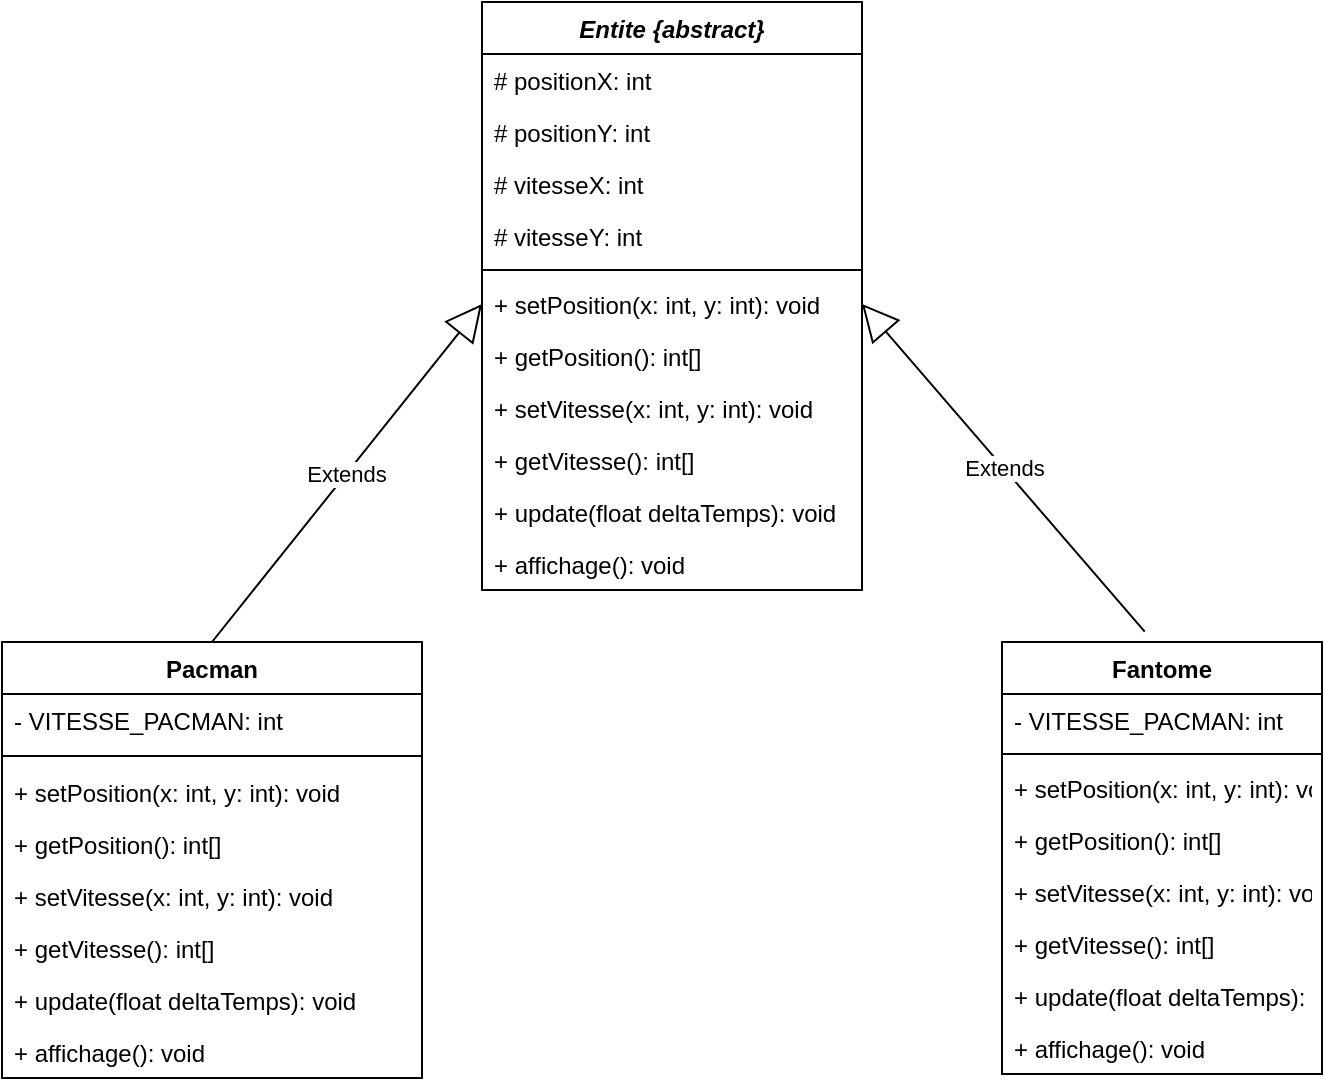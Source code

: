 <mxfile version="16.6.2" type="device"><diagram id="C5RBs43oDa-KdzZeNtuy" name="Page-1"><mxGraphModel dx="868" dy="482" grid="1" gridSize="10" guides="1" tooltips="1" connect="1" arrows="1" fold="1" page="1" pageScale="1" pageWidth="827" pageHeight="1169" math="0" shadow="0"><root><mxCell id="WIyWlLk6GJQsqaUBKTNV-0"/><mxCell id="WIyWlLk6GJQsqaUBKTNV-1" parent="WIyWlLk6GJQsqaUBKTNV-0"/><mxCell id="y2MMhApfpf9GF1UyCHwM-1" value="Entite {abstract}" style="swimlane;fontStyle=3;align=center;verticalAlign=top;childLayout=stackLayout;horizontal=1;startSize=26;horizontalStack=0;resizeParent=1;resizeParentMax=0;resizeLast=0;collapsible=1;marginBottom=0;" vertex="1" parent="WIyWlLk6GJQsqaUBKTNV-1"><mxGeometry x="290" y="60" width="190" height="294" as="geometry"/></mxCell><mxCell id="y2MMhApfpf9GF1UyCHwM-2" value="# positionX: int" style="text;strokeColor=none;fillColor=none;align=left;verticalAlign=top;spacingLeft=4;spacingRight=4;overflow=hidden;rotatable=0;points=[[0,0.5],[1,0.5]];portConstraint=eastwest;" vertex="1" parent="y2MMhApfpf9GF1UyCHwM-1"><mxGeometry y="26" width="190" height="26" as="geometry"/></mxCell><mxCell id="y2MMhApfpf9GF1UyCHwM-9" value="# positionY: int" style="text;strokeColor=none;fillColor=none;align=left;verticalAlign=top;spacingLeft=4;spacingRight=4;overflow=hidden;rotatable=0;points=[[0,0.5],[1,0.5]];portConstraint=eastwest;" vertex="1" parent="y2MMhApfpf9GF1UyCHwM-1"><mxGeometry y="52" width="190" height="26" as="geometry"/></mxCell><mxCell id="y2MMhApfpf9GF1UyCHwM-8" value="# vitesseX: int&#10;" style="text;strokeColor=none;fillColor=none;align=left;verticalAlign=top;spacingLeft=4;spacingRight=4;overflow=hidden;rotatable=0;points=[[0,0.5],[1,0.5]];portConstraint=eastwest;" vertex="1" parent="y2MMhApfpf9GF1UyCHwM-1"><mxGeometry y="78" width="190" height="26" as="geometry"/></mxCell><mxCell id="y2MMhApfpf9GF1UyCHwM-7" value="# vitesseY: int" style="text;strokeColor=none;fillColor=none;align=left;verticalAlign=top;spacingLeft=4;spacingRight=4;overflow=hidden;rotatable=0;points=[[0,0.5],[1,0.5]];portConstraint=eastwest;" vertex="1" parent="y2MMhApfpf9GF1UyCHwM-1"><mxGeometry y="104" width="190" height="26" as="geometry"/></mxCell><mxCell id="y2MMhApfpf9GF1UyCHwM-3" value="" style="line;strokeWidth=1;fillColor=none;align=left;verticalAlign=middle;spacingTop=-1;spacingLeft=3;spacingRight=3;rotatable=0;labelPosition=right;points=[];portConstraint=eastwest;" vertex="1" parent="y2MMhApfpf9GF1UyCHwM-1"><mxGeometry y="130" width="190" height="8" as="geometry"/></mxCell><mxCell id="y2MMhApfpf9GF1UyCHwM-4" value="+ setPosition(x: int, y: int): void&#10;&#10;" style="text;strokeColor=none;fillColor=none;align=left;verticalAlign=top;spacingLeft=4;spacingRight=4;overflow=hidden;rotatable=0;points=[[0,0.5],[1,0.5]];portConstraint=eastwest;" vertex="1" parent="y2MMhApfpf9GF1UyCHwM-1"><mxGeometry y="138" width="190" height="26" as="geometry"/></mxCell><mxCell id="y2MMhApfpf9GF1UyCHwM-14" value="+ getPosition(): int[]&#10;" style="text;strokeColor=none;fillColor=none;align=left;verticalAlign=top;spacingLeft=4;spacingRight=4;overflow=hidden;rotatable=0;points=[[0,0.5],[1,0.5]];portConstraint=eastwest;" vertex="1" parent="y2MMhApfpf9GF1UyCHwM-1"><mxGeometry y="164" width="190" height="26" as="geometry"/></mxCell><mxCell id="y2MMhApfpf9GF1UyCHwM-13" value="+ setVitesse(x: int, y: int): void&#10;" style="text;strokeColor=none;fillColor=none;align=left;verticalAlign=top;spacingLeft=4;spacingRight=4;overflow=hidden;rotatable=0;points=[[0,0.5],[1,0.5]];portConstraint=eastwest;" vertex="1" parent="y2MMhApfpf9GF1UyCHwM-1"><mxGeometry y="190" width="190" height="26" as="geometry"/></mxCell><mxCell id="y2MMhApfpf9GF1UyCHwM-12" value="+ getVitesse(): int[]" style="text;strokeColor=none;fillColor=none;align=left;verticalAlign=top;spacingLeft=4;spacingRight=4;overflow=hidden;rotatable=0;points=[[0,0.5],[1,0.5]];portConstraint=eastwest;" vertex="1" parent="y2MMhApfpf9GF1UyCHwM-1"><mxGeometry y="216" width="190" height="26" as="geometry"/></mxCell><mxCell id="y2MMhApfpf9GF1UyCHwM-11" value="+ update(float deltaTemps): void&#10;" style="text;strokeColor=none;fillColor=none;align=left;verticalAlign=top;spacingLeft=4;spacingRight=4;overflow=hidden;rotatable=0;points=[[0,0.5],[1,0.5]];portConstraint=eastwest;" vertex="1" parent="y2MMhApfpf9GF1UyCHwM-1"><mxGeometry y="242" width="190" height="26" as="geometry"/></mxCell><mxCell id="y2MMhApfpf9GF1UyCHwM-10" value="+ affichage(): void" style="text;strokeColor=none;fillColor=none;align=left;verticalAlign=top;spacingLeft=4;spacingRight=4;overflow=hidden;rotatable=0;points=[[0,0.5],[1,0.5]];portConstraint=eastwest;" vertex="1" parent="y2MMhApfpf9GF1UyCHwM-1"><mxGeometry y="268" width="190" height="26" as="geometry"/></mxCell><mxCell id="y2MMhApfpf9GF1UyCHwM-19" value="Pacman" style="swimlane;fontStyle=1;align=center;verticalAlign=top;childLayout=stackLayout;horizontal=1;startSize=26;horizontalStack=0;resizeParent=1;resizeParentMax=0;resizeLast=0;collapsible=1;marginBottom=0;" vertex="1" parent="WIyWlLk6GJQsqaUBKTNV-1"><mxGeometry x="50" y="380" width="210" height="218" as="geometry"/></mxCell><mxCell id="y2MMhApfpf9GF1UyCHwM-46" value="- VITESSE_PACMAN: int" style="text;strokeColor=none;fillColor=none;align=left;verticalAlign=top;spacingLeft=4;spacingRight=4;overflow=hidden;rotatable=0;points=[[0,0.5],[1,0.5]];portConstraint=eastwest;" vertex="1" parent="y2MMhApfpf9GF1UyCHwM-19"><mxGeometry y="26" width="210" height="26" as="geometry"/></mxCell><mxCell id="y2MMhApfpf9GF1UyCHwM-21" value="" style="line;strokeWidth=1;fillColor=none;align=left;verticalAlign=middle;spacingTop=-1;spacingLeft=3;spacingRight=3;rotatable=0;labelPosition=right;points=[];portConstraint=eastwest;" vertex="1" parent="y2MMhApfpf9GF1UyCHwM-19"><mxGeometry y="52" width="210" height="10" as="geometry"/></mxCell><mxCell id="y2MMhApfpf9GF1UyCHwM-27" value="+ setPosition(x: int, y: int): void&#10;&#10;" style="text;strokeColor=none;fillColor=none;align=left;verticalAlign=top;spacingLeft=4;spacingRight=4;overflow=hidden;rotatable=0;points=[[0,0.5],[1,0.5]];portConstraint=eastwest;" vertex="1" parent="y2MMhApfpf9GF1UyCHwM-19"><mxGeometry y="62" width="210" height="26" as="geometry"/></mxCell><mxCell id="y2MMhApfpf9GF1UyCHwM-28" value="+ getPosition(): int[]&#10;" style="text;strokeColor=none;fillColor=none;align=left;verticalAlign=top;spacingLeft=4;spacingRight=4;overflow=hidden;rotatable=0;points=[[0,0.5],[1,0.5]];portConstraint=eastwest;" vertex="1" parent="y2MMhApfpf9GF1UyCHwM-19"><mxGeometry y="88" width="210" height="26" as="geometry"/></mxCell><mxCell id="y2MMhApfpf9GF1UyCHwM-29" value="+ setVitesse(x: int, y: int): void&#10;" style="text;strokeColor=none;fillColor=none;align=left;verticalAlign=top;spacingLeft=4;spacingRight=4;overflow=hidden;rotatable=0;points=[[0,0.5],[1,0.5]];portConstraint=eastwest;" vertex="1" parent="y2MMhApfpf9GF1UyCHwM-19"><mxGeometry y="114" width="210" height="26" as="geometry"/></mxCell><mxCell id="y2MMhApfpf9GF1UyCHwM-30" value="+ getVitesse(): int[]" style="text;strokeColor=none;fillColor=none;align=left;verticalAlign=top;spacingLeft=4;spacingRight=4;overflow=hidden;rotatable=0;points=[[0,0.5],[1,0.5]];portConstraint=eastwest;" vertex="1" parent="y2MMhApfpf9GF1UyCHwM-19"><mxGeometry y="140" width="210" height="26" as="geometry"/></mxCell><mxCell id="y2MMhApfpf9GF1UyCHwM-31" value="+ update(float deltaTemps): void&#10;" style="text;strokeColor=none;fillColor=none;align=left;verticalAlign=top;spacingLeft=4;spacingRight=4;overflow=hidden;rotatable=0;points=[[0,0.5],[1,0.5]];portConstraint=eastwest;" vertex="1" parent="y2MMhApfpf9GF1UyCHwM-19"><mxGeometry y="166" width="210" height="26" as="geometry"/></mxCell><mxCell id="y2MMhApfpf9GF1UyCHwM-32" value="+ affichage(): void" style="text;strokeColor=none;fillColor=none;align=left;verticalAlign=top;spacingLeft=4;spacingRight=4;overflow=hidden;rotatable=0;points=[[0,0.5],[1,0.5]];portConstraint=eastwest;" vertex="1" parent="y2MMhApfpf9GF1UyCHwM-19"><mxGeometry y="192" width="210" height="26" as="geometry"/></mxCell><mxCell id="y2MMhApfpf9GF1UyCHwM-23" value="Extends" style="endArrow=block;endSize=16;endFill=0;html=1;rounded=0;exitX=0.5;exitY=0;exitDx=0;exitDy=0;entryX=0;entryY=0.5;entryDx=0;entryDy=0;" edge="1" parent="WIyWlLk6GJQsqaUBKTNV-1" source="y2MMhApfpf9GF1UyCHwM-19" target="y2MMhApfpf9GF1UyCHwM-4"><mxGeometry width="160" relative="1" as="geometry"><mxPoint x="200" y="300" as="sourcePoint"/><mxPoint x="360" y="300" as="targetPoint"/></mxGeometry></mxCell><mxCell id="y2MMhApfpf9GF1UyCHwM-33" value="Fantome" style="swimlane;fontStyle=1;align=center;verticalAlign=top;childLayout=stackLayout;horizontal=1;startSize=26;horizontalStack=0;resizeParent=1;resizeParentMax=0;resizeLast=0;collapsible=1;marginBottom=0;" vertex="1" parent="WIyWlLk6GJQsqaUBKTNV-1"><mxGeometry x="550" y="380" width="160" height="216" as="geometry"/></mxCell><mxCell id="y2MMhApfpf9GF1UyCHwM-47" value="- VITESSE_PACMAN: int" style="text;strokeColor=none;fillColor=none;align=left;verticalAlign=top;spacingLeft=4;spacingRight=4;overflow=hidden;rotatable=0;points=[[0,0.5],[1,0.5]];portConstraint=eastwest;" vertex="1" parent="y2MMhApfpf9GF1UyCHwM-33"><mxGeometry y="26" width="160" height="26" as="geometry"/></mxCell><mxCell id="y2MMhApfpf9GF1UyCHwM-34" value="" style="line;strokeWidth=1;fillColor=none;align=left;verticalAlign=middle;spacingTop=-1;spacingLeft=3;spacingRight=3;rotatable=0;labelPosition=right;points=[];portConstraint=eastwest;" vertex="1" parent="y2MMhApfpf9GF1UyCHwM-33"><mxGeometry y="52" width="160" height="8" as="geometry"/></mxCell><mxCell id="y2MMhApfpf9GF1UyCHwM-35" value="+ setPosition(x: int, y: int): void&#10;&#10;" style="text;strokeColor=none;fillColor=none;align=left;verticalAlign=top;spacingLeft=4;spacingRight=4;overflow=hidden;rotatable=0;points=[[0,0.5],[1,0.5]];portConstraint=eastwest;" vertex="1" parent="y2MMhApfpf9GF1UyCHwM-33"><mxGeometry y="60" width="160" height="26" as="geometry"/></mxCell><mxCell id="y2MMhApfpf9GF1UyCHwM-36" value="+ getPosition(): int[]&#10;" style="text;strokeColor=none;fillColor=none;align=left;verticalAlign=top;spacingLeft=4;spacingRight=4;overflow=hidden;rotatable=0;points=[[0,0.5],[1,0.5]];portConstraint=eastwest;" vertex="1" parent="y2MMhApfpf9GF1UyCHwM-33"><mxGeometry y="86" width="160" height="26" as="geometry"/></mxCell><mxCell id="y2MMhApfpf9GF1UyCHwM-37" value="+ setVitesse(x: int, y: int): void&#10;" style="text;strokeColor=none;fillColor=none;align=left;verticalAlign=top;spacingLeft=4;spacingRight=4;overflow=hidden;rotatable=0;points=[[0,0.5],[1,0.5]];portConstraint=eastwest;" vertex="1" parent="y2MMhApfpf9GF1UyCHwM-33"><mxGeometry y="112" width="160" height="26" as="geometry"/></mxCell><mxCell id="y2MMhApfpf9GF1UyCHwM-38" value="+ getVitesse(): int[]" style="text;strokeColor=none;fillColor=none;align=left;verticalAlign=top;spacingLeft=4;spacingRight=4;overflow=hidden;rotatable=0;points=[[0,0.5],[1,0.5]];portConstraint=eastwest;" vertex="1" parent="y2MMhApfpf9GF1UyCHwM-33"><mxGeometry y="138" width="160" height="26" as="geometry"/></mxCell><mxCell id="y2MMhApfpf9GF1UyCHwM-39" value="+ update(float deltaTemps): void&#10;" style="text;strokeColor=none;fillColor=none;align=left;verticalAlign=top;spacingLeft=4;spacingRight=4;overflow=hidden;rotatable=0;points=[[0,0.5],[1,0.5]];portConstraint=eastwest;" vertex="1" parent="y2MMhApfpf9GF1UyCHwM-33"><mxGeometry y="164" width="160" height="26" as="geometry"/></mxCell><mxCell id="y2MMhApfpf9GF1UyCHwM-40" value="+ affichage(): void" style="text;strokeColor=none;fillColor=none;align=left;verticalAlign=top;spacingLeft=4;spacingRight=4;overflow=hidden;rotatable=0;points=[[0,0.5],[1,0.5]];portConstraint=eastwest;" vertex="1" parent="y2MMhApfpf9GF1UyCHwM-33"><mxGeometry y="190" width="160" height="26" as="geometry"/></mxCell><mxCell id="y2MMhApfpf9GF1UyCHwM-41" value="Extends" style="endArrow=block;endSize=16;endFill=0;html=1;rounded=0;exitX=0.446;exitY=-0.024;exitDx=0;exitDy=0;entryX=1;entryY=0.5;entryDx=0;entryDy=0;exitPerimeter=0;" edge="1" parent="WIyWlLk6GJQsqaUBKTNV-1" source="y2MMhApfpf9GF1UyCHwM-33" target="y2MMhApfpf9GF1UyCHwM-4"><mxGeometry width="160" relative="1" as="geometry"><mxPoint x="560" y="309" as="sourcePoint"/><mxPoint x="720" y="140" as="targetPoint"/></mxGeometry></mxCell></root></mxGraphModel></diagram></mxfile>